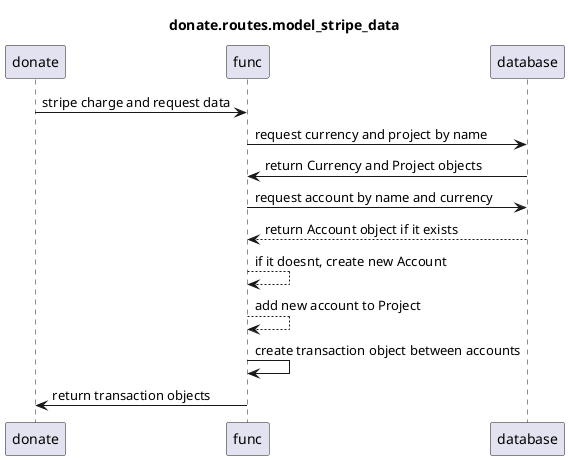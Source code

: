@startuml
title donate.routes.model_stripe_data
donate-> func: stripe charge and request data
func -> database: request currency and project by name
func <- database: return Currency and Project objects
func -> database: request account by name and currency
func <-- database: return Account object if it exists
func --> func: if it doesnt, create new Account 
func --> func: add new account to Project
func -> func: create transaction object between accounts
donate <- func: return transaction objects
@enduml
